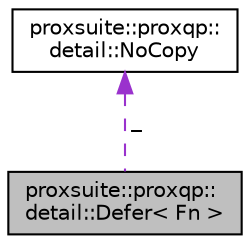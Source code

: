 digraph "proxsuite::proxqp::detail::Defer&lt; Fn &gt;"
{
 // LATEX_PDF_SIZE
  bgcolor="transparent";
  edge [fontname="Helvetica",fontsize="10",labelfontname="Helvetica",labelfontsize="10"];
  node [fontname="Helvetica",fontsize="10",shape=record];
  Node1 [label="proxsuite::proxqp::\ldetail::Defer\< Fn \>",height=0.2,width=0.4,color="black", fillcolor="grey75", style="filled", fontcolor="black",tooltip=" "];
  Node2 -> Node1 [dir="back",color="darkorchid3",fontsize="10",style="dashed",label=" _" ,fontname="Helvetica"];
  Node2 [label="proxsuite::proxqp::\ldetail::NoCopy",height=0.2,width=0.4,color="black",URL="$structproxsuite_1_1proxqp_1_1detail_1_1_no_copy.html",tooltip=" "];
}
